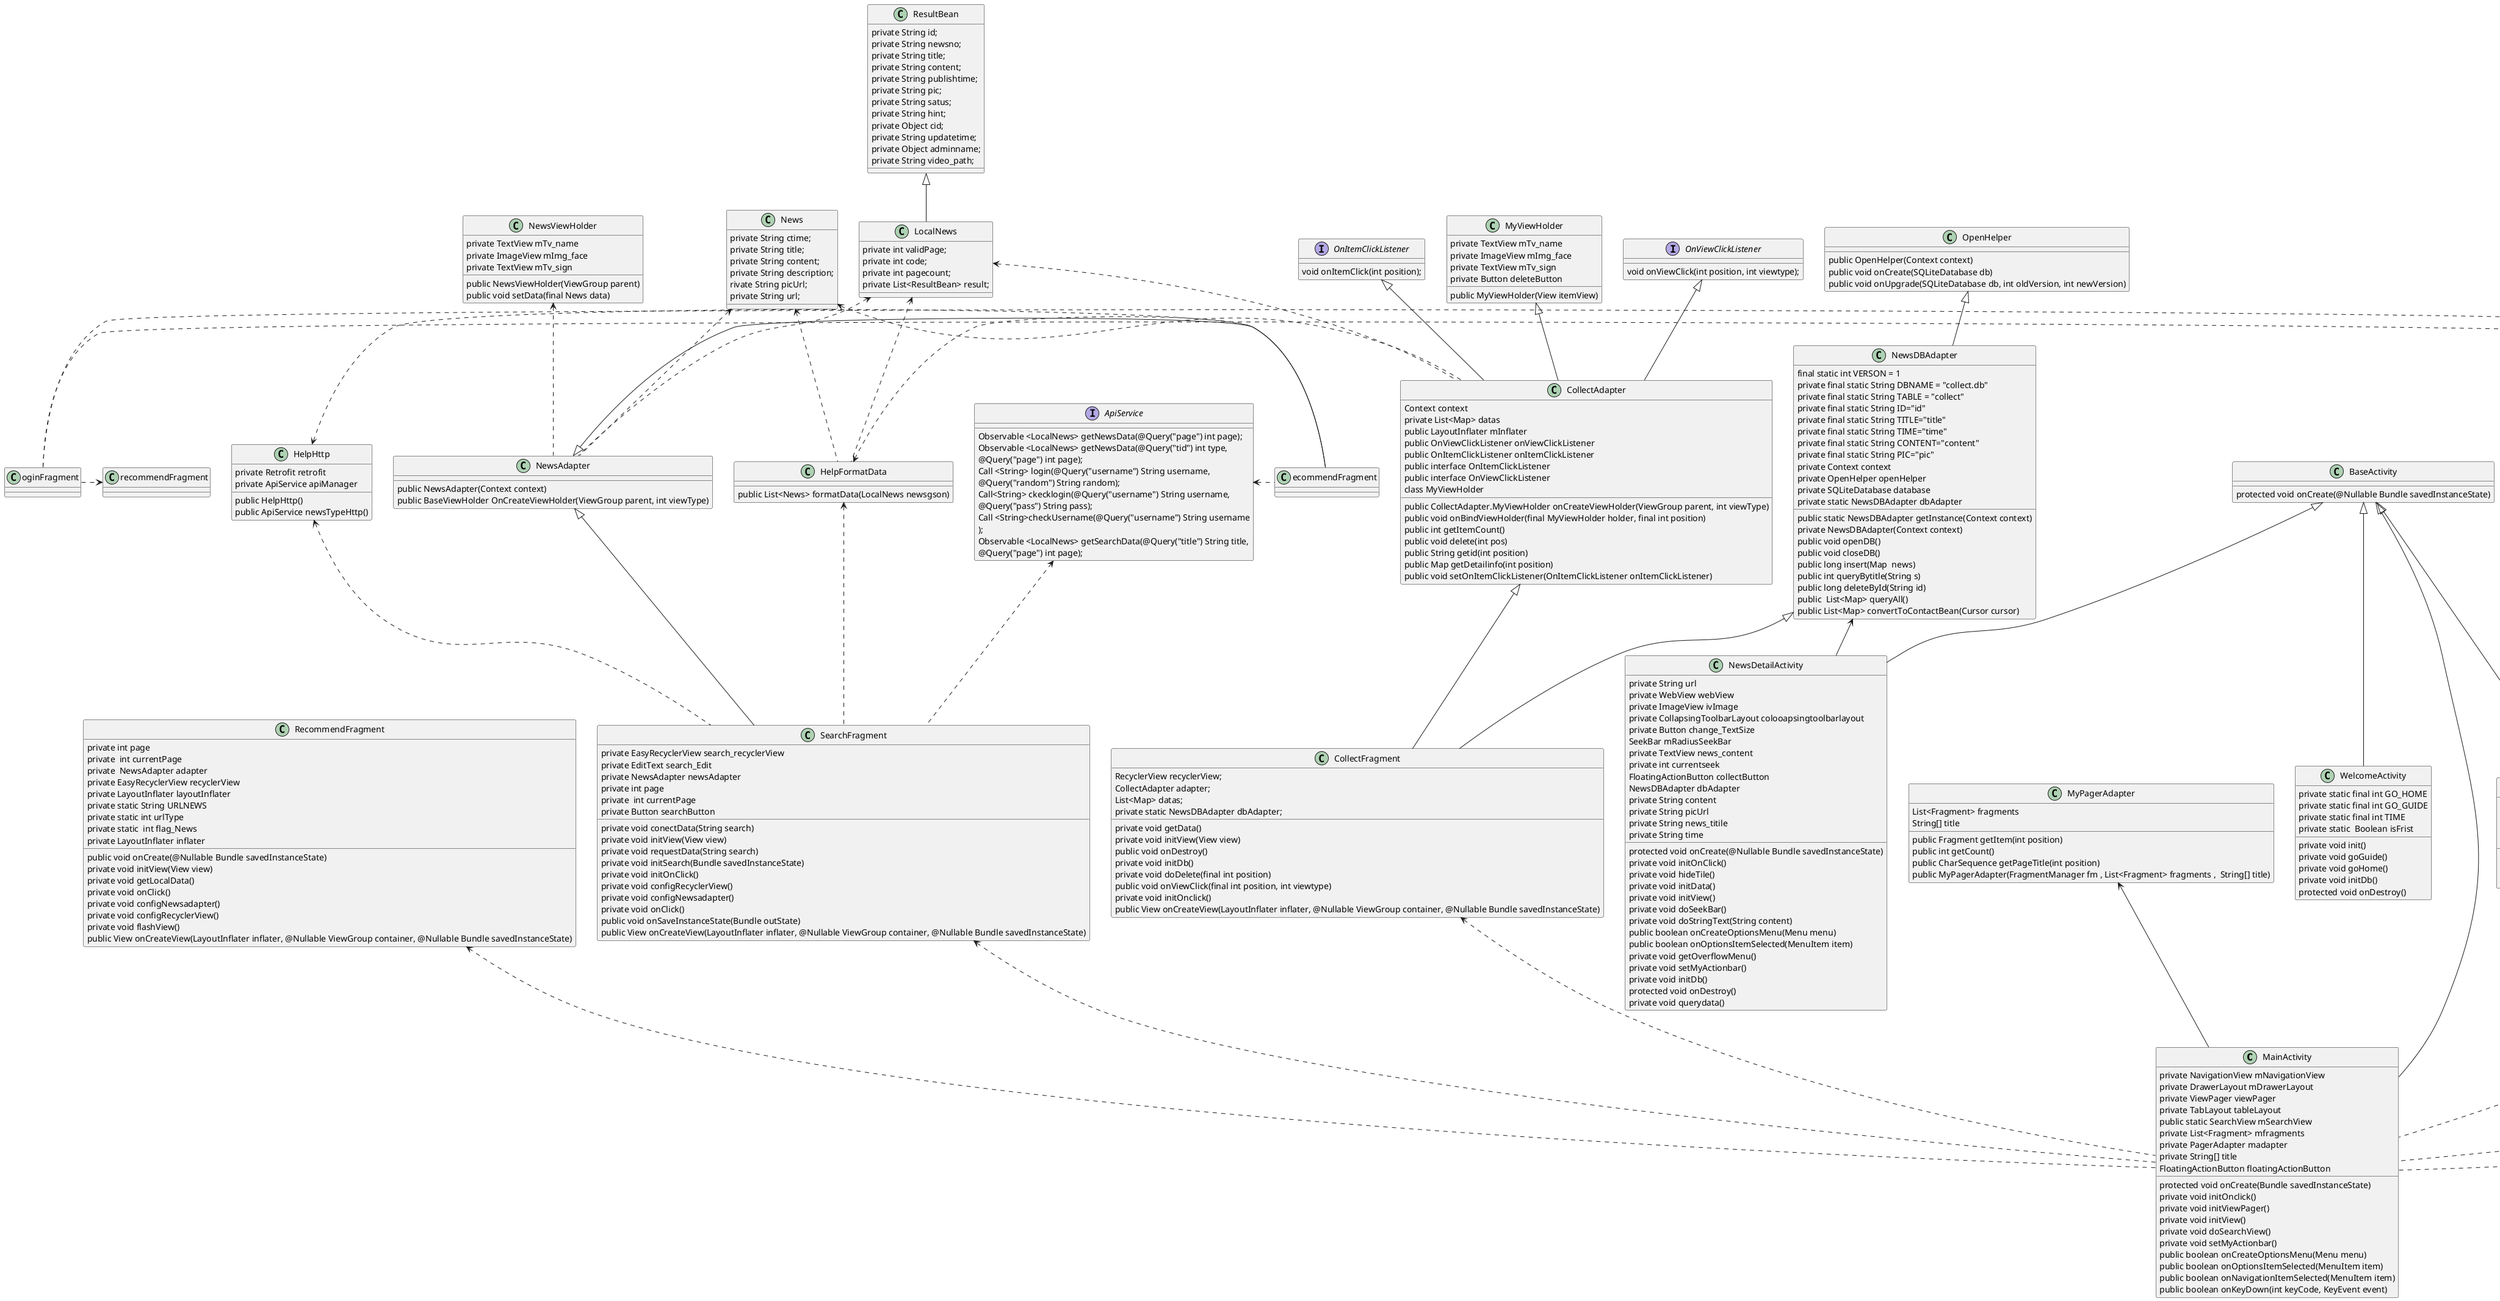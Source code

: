 @startuml

Class MainActivity
Class BaseActivity
Class GuidActivity
Class NewsDetailActivity
Class WelcomeActivity
class  BaseActivity{
  protected void onCreate(@Nullable Bundle savedInstanceState)
}
class MainActivity {
    private NavigationView mNavigationView
    private DrawerLayout mDrawerLayout
    private ViewPager viewPager
    private TabLayout tableLayout
    public static SearchView mSearchView
    private List<Fragment> mfragments
    private PagerAdapter madapter
    private String[] title
    FloatingActionButton floatingActionButton
    protected void onCreate(Bundle savedInstanceState)
    private void initOnclick()
    private void initViewPager()
    private void initView()
    private void doSearchView()
    private void setMyActionbar()
    public boolean onCreateOptionsMenu(Menu menu)
    public boolean onOptionsItemSelected(MenuItem item)
    public boolean onNavigationItemSelected(MenuItem item)
    public boolean onKeyDown(int keyCode, KeyEvent event)
}
class GuidActivity{
      private ViewPager vpager_one
      private ArrayList<View> aList
      private MyViewPaperAdapter mAdapter
      private Button button_start
      private void BindView()
      private void initData()
      protected void onCreate(Bundle savedInstanceState)
}

class WelcomeActivity{
    private static final int GO_HOME
    private static final int GO_GUIDE
    private static final int TIME
    private static  Boolean isFrist
    private void init()
    private void goGuide()
    private void goHome()
    private void initDb()
    protected void onDestroy()
}

class NewsDetailActivity{
    private String url
    private WebView webView
    private ImageView ivImage
    private CollapsingToolbarLayout colooapsingtoolbarlayout
    private Button change_TextSize
    SeekBar mRadiusSeekBar
    private TextView news_content
    private int currentseek
    FloatingActionButton collectButton
    NewsDBAdapter dbAdapter
    private String content
    private String picUrl
    private String news_titile
    private String time
    protected void onCreate(@Nullable Bundle savedInstanceState)
    private void initOnClick()
    private void hideTile()
    private void initData()
    private void initView()
    private void doSeekBar()
    private void doStringText(String content)
    public boolean onCreateOptionsMenu(Menu menu)
    public boolean onOptionsItemSelected(MenuItem item)
    private void getOverflowMenu()
    private void setMyActionbar()
    private void initDb()
    protected void onDestroy()
    private void querydata()
}
class CollectAdapter
class MyPagerAdapter
class MyViewPagerAdapter
class NewsAdapter
class RollPagerAdapter
class CollectAdapter{
        Context context
        private List<Map> datas
        public LayoutInflater mInflater
        public OnViewClickListener onViewClickListener
        public OnItemClickListener onItemClickListener
        public CollectAdapter.MyViewHolder onCreateViewHolder(ViewGroup parent, int viewType)
        public void onBindViewHolder(final MyViewHolder holder, final int position)
         public int getItemCount()
         public void delete(int pos)
          public String getid(int position)
          public Map getDetailinfo(int position)
         public void setOnItemClickListener(OnItemClickListener onItemClickListener)
       public interface OnItemClickListener
       public interface OnViewClickListener
       class MyViewHolder

}
class MyPagerAdapter{
    List<Fragment> fragments
    String[] title
    public Fragment getItem(int position)
    public int getCount()
    public CharSequence getPageTitle(int position)
    public MyPagerAdapter(FragmentManager fm , List<Fragment> fragments ,  String[] title)
}
class MyViewHolder{
        private TextView mTv_name
        private ImageView mImg_face
        private TextView mTv_sign
        private Button deleteButton
        public MyViewHolder(View itemView)
}
interface OnViewClickListener {
        void onViewClick(int position, int viewtype);
    }
interface OnItemClickListener{
    void onItemClick(int position);
}

class MyViewPagerAdapter{
     private ArrayList<View> viewLists
     public MyViewPaperAdapter(ArrayList<View> viewLists)
     public int getCount()
     public boolean isViewFromObject(View view, Object object)
     public Object instantiateItem(ViewGroup container, int position)
     public void destroyItem(ViewGroup container, int position, Object object)
}

class NewsAdapter{
  public NewsAdapter(Context context)
  public BaseViewHolder OnCreateViewHolder(ViewGroup parent, int viewType)
}

interface ApiService{
    Observable <LocalNews> getNewsData(@Query("page") int page);
    Observable <LocalNews> getNewsData(@Query("tid") int type,
                                       @Query("page") int page);
    Call <String> login(@Query("username") String username,
                                       @Query("random") String random);
    Call<String> ckecklogin(@Query("username") String username,
                            @Query("pass") String pass);
    Call <String>checkUsername(@Query("username") String username
                                );
    Observable <LocalNews> getSearchData(@Query("title") String title,
                                       @Query("page") int page);
}

class LocalNews{
    private int validPage;
    private int code;
    private int pagecount;
    private List<ResultBean> result;
}
 class ResultBean{
            private String id;
            private String newsno;
            private String title;
            private String content;
            private String publishtime;
            private String pic;
            private String satus;
            private String hint;
            private Object cid;
            private String updatetime;
            private Object adminname;
            private String video_path;
 }

class News{
    private String ctime;
    private String title;
    private String content;
    private String description;
    rivate String picUrl;
    private String url;
}

class NewsUri{
     public static final String[] nUri= {"keji/","guonei/","world/","it/","tiyu/","startup/","mobile/","vr/"};
     public static final String[] nUri_Local= {"军事","政治","运动","财经","娱乐","科技","流行","潮流"};
     public static final int[] nUri_Tid = {1,2,7,3,4,5,6,8};
     public static final String BaseUrl = "http://192.168.191.1/";
     public static final String localImgpic = "cherishnews/Public/Uploads/news/";
 }

 class NewsViewHolder{
        public NewsViewHolder(ViewGroup parent)
        private TextView mTv_name
        private ImageView mImg_face
        private TextView mTv_sign
         public void setData(final News data)
 }

 class NewsDBAdapter{
        final static int VERSON = 1
    	private final static String DBNAME = "collect.db"
    	private final static String TABLE = "collect"
    	private final static String ID="id"
    	private final static String TITLE="title"
    	private final static String TIME="time"
    	private final static String CONTENT="content"
    	private final static String PIC="pic"
        private Context context
        private OpenHelper openHelper
        private SQLiteDatabase database
        private static NewsDBAdapter dbAdapter
          	public static NewsDBAdapter getInstance(Context context)
          	private NewsDBAdapter(Context context)
          	public void openDB()
          	public void closeDB()
          	public long insert(Map  news)
          	public int queryBytitle(String s)
          	public long deleteById(String id)
          	public  List<Map> queryAll()
          	public List<Map> convertToContactBean(Cursor cursor)
 }

  class OpenHelper {
    public OpenHelper(Context context)
    public void onCreate(SQLiteDatabase db)
    public void onUpgrade(SQLiteDatabase db, int oldVersion, int newVersion)
  }

  class HelpFormatData{
     public List<News> formatData(LocalNews newsgson)
  }
  class HelpHttp{
      private Retrofit retrofit
        private ApiService apiManager
        public HelpHttp()
         public ApiService newsTypeHttp()
  }

  class HelpRetrofit{
    Retrofit retrofit
    ApiService infoApi
     public HelpRetrofit(String url)
     public Call<String> connectHttp(String name, String pass)
     public Call<String> connectHttpLogin(String name,String random)
      public Call<String> connectHttpUsername(String name)
      public String formatReturnData(Response<String> response)
  }

  class CollectFragment
  class LoginFragment
  class NewsTypeFragment
  class QrFragment
  class RecommendFragment
  class SearchFragment

  class CollectFragment{
        RecyclerView recyclerView;
        CollectAdapter adapter;
        List<Map> datas;
        private static NewsDBAdapter dbAdapter;
         private void getData()
          private void initView(View view)
           public void onDestroy()
            private void initDb()
              private void doDelete(final int position)
            public void onViewClick(final int position, int viewtype)
          private void initOnclick()
         public View onCreateView(LayoutInflater inflater, @Nullable ViewGroup container, @Nullable Bundle savedInstanceState)
  }

  class LoginFragment{
           SharedPreferences saveUserlogin
            private Button startQr
            private TextView disResult
            private String username
             private void initOnclick()
              private void doRequestLogin( String result)
              public void getUsername()
               private void initView(View view)
                 public void onActivityResult(int requestCode, int resultCode, Intent data)
             public View onCreateView(LayoutInflater inflater, @Nullable ViewGroup container, @Nullable Bundle savedInstanceState)
  }

  class NewsTypeFragment {
      RollPagerView mRollViewPager
      private GridView gridView
      private LayoutInflater inflater
      private List<String> newsType
      private ArrayAdapter<String> madapter
      private static FrameLayout frameLayout
      private View view;
      private RollPagerAdapter rollPagerAdapter
      private static int currentGridpos
       private void initView(View view)
       private void setGardView()
       private void switchFragment(int position)
        public void onSaveInstanceState(Bundle outState)
        public static boolean onKeyDown(int keyCode, KeyEvent event)
       public void onCreate(@Nullable Bundle savedInstanceState)
        private void setCheckName()
          private void initView(View view)
          private void readSp()
          private void checkUser()
           public void onClick(View v)
            public void onSaveInstanceState(Bundle outState)

  }

  class QrFragment{
   private Button loginButton
      private EditText nameET
      private EditText passET
      private Switch rememberSW
      SharedPreferences saveUserlogin
      private FrameLayout switchFragment
      private View view
      private LinearLayout fg_qr_login
      private  int islogin
       private void saveSp( )
                 private void switchFragment()
                   private boolean isPasswordValid(String password)
                    private boolean isNameValid(String name)
                      private void requestCheckUserLogin(String name ,String pass)
                       private void requestCheckUsername(String name)
              public View onCreateView(LayoutInflater inflater, @Nullable ViewGroup container, @Nullable Bundle savedInstanceState
       public View onCreateView(LayoutInflater inflater, @Nullable ViewGroup container, @Nullable Bundle savedInstanceState)

  }

    class RecommendFragment{
            private int page
            private  int currentPage
            private  NewsAdapter adapter
            private EasyRecyclerView recyclerView
            private LayoutInflater layoutInflater
            private static String URLNEWS
            private static int urlType
            private static  int flag_News
            private LayoutInflater inflater
            public void onCreate(@Nullable Bundle savedInstanceState)
            private void initView(View view)
            private void getLocalData()
            private void onClick()
            private void configNewsadapter()
            private void configRecyclerView()
            private void flashView()
            public View onCreateView(LayoutInflater inflater, @Nullable ViewGroup container, @Nullable Bundle savedInstanceState)

    }
    class SearchFragment{
         private EasyRecyclerView search_recyclerView
            private EditText search_Edit
            private NewsAdapter newsAdapter
            private int page
            private  int currentPage
            private Button searchButton
            private void conectData(String search)
            private void initView(View view)
            private void requestData(String search)
            private void initSearch(Bundle savedInstanceState)
            private void initOnClick()
            private void configRecyclerView()
            private void configNewsadapter()
            private void onClick()
            public void onSaveInstanceState(Bundle outState)
            public View onCreateView(LayoutInflater inflater, @Nullable ViewGroup container, @Nullable Bundle savedInstanceState)
    }

BaseActivity <|-- MainActivity
BaseActivity <|-- GuidActivity
BaseActivity <|-- NewsDetailActivity
BaseActivity <|-- WelcomeActivity
MyPagerAdapter<--MainActivity
CollectFragment<.. MainActivity
LoginFragment<.. MainActivity
NewsTypeFragment<.. MainActivity
QrFragment<.. MainActivity
RecommendFragment<.. MainActivity
SearchFragment<.. MainActivity
NewsDBAdapter<--NewsDetailActivity
MyViewPaperAdapter<-- GuidActivity
OnViewClickListener<|--CollectAdapter
OnItemClickListener<|--CollectAdapter
MyViewHolder<|--CollectAdapter
PagerAdapter<|--MyViewPagerAdapter
NewsViewHolder <.. NewsAdapter
StaticPagerAdapter<|-- RollPagerAdapter
LocalNews<..NewsAdapter
News<..NewsAdapter
LocalNews<..CollectAdapter
News<..CollectAdapter
OpenHelper<|--NewsDBAdapter
ResultBean <|-- LocalNews
LocalNews<..HelpFormatData
News<..HelpFormatData
CollectAdapter<|--CollectFragment
NewsDBAdapter<|--CollectFragment
HelpRetrofit<..LoginFragment
HelpRetrofit<..LoginFragment
RollPagerAdapter<|--NewsTypeFragment
recommendFragment<..LoginFragment
HelpRetrofit<..QrFragment
LoginFragment<..QrFragment
NewsAdapter<|--RecommendFragment
HelpFormatData<..RecommendFragment
ApiService<..RecommendFragment
HelpHttp<..RecommendFragment
NewsAdapter<|--SearchFragment
ApiService<..SearchFragment
HelpHttp<..SearchFragment
HelpFormatData<..SearchFragment
@enduml